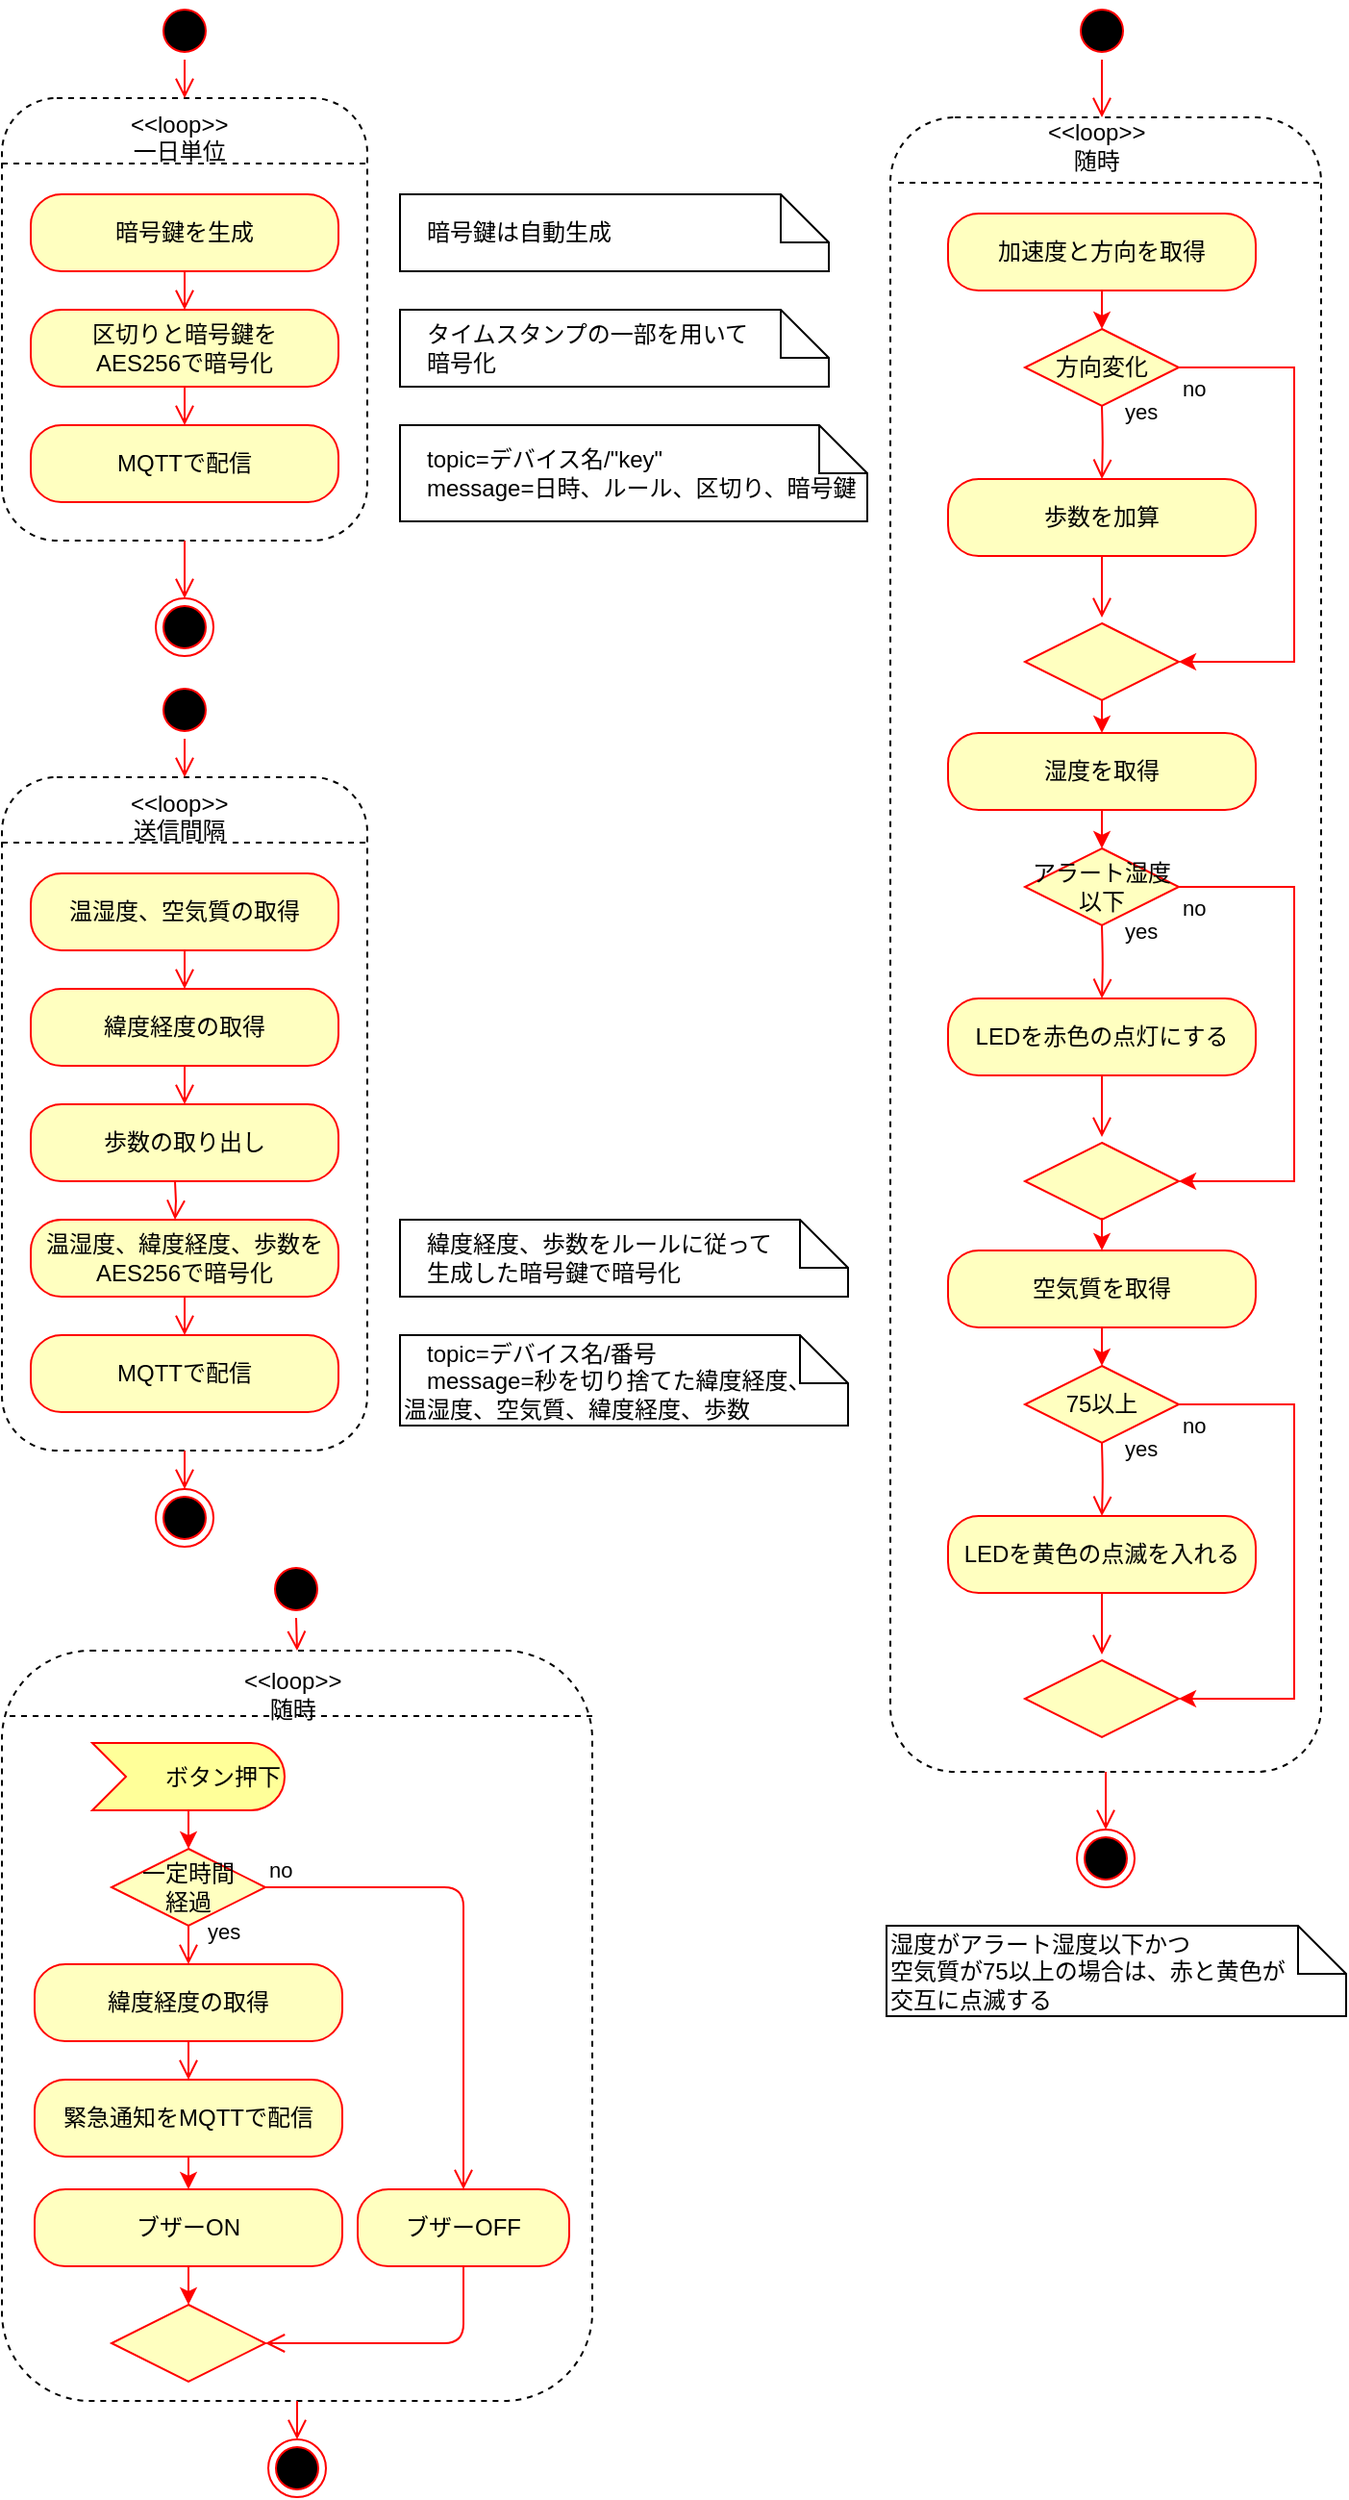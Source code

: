 <mxfile version="13.10.0" type="embed">
    <diagram id="_fCsrPICg7QsrxN3RZDT" name="ページ1">
        <mxGraphModel dx="1165" dy="779" grid="1" gridSize="10" guides="1" tooltips="1" connect="1" arrows="1" fold="1" page="1" pageScale="1" pageWidth="827" pageHeight="1169" math="0" shadow="0">
            <root>
                <mxCell id="0"/>
                <mxCell id="1" parent="0"/>
                <mxCell id="84" value="" style="rounded=1;whiteSpace=wrap;html=1;labelBackgroundColor=none;fontColor=#FFFFFF;align=left;fillColor=none;dashed=1;" parent="1" vertex="1">
                    <mxGeometry x="40" y="867" width="307" height="390" as="geometry"/>
                </mxCell>
                <mxCell id="62" value="" style="rounded=1;whiteSpace=wrap;html=1;labelBackgroundColor=none;fontColor=#FFFFFF;align=left;fillColor=none;dashed=1;" parent="1" vertex="1">
                    <mxGeometry x="502" y="70" width="224" height="860" as="geometry"/>
                </mxCell>
                <mxCell id="3" value="" style="rounded=1;whiteSpace=wrap;html=1;labelBackgroundColor=none;fontColor=#FFFFFF;align=left;fillColor=none;dashed=1;" parent="1" vertex="1">
                    <mxGeometry x="40" y="413" width="190" height="350" as="geometry"/>
                </mxCell>
                <mxCell id="5" value="" style="ellipse;html=1;shape=startState;fillColor=#000000;strokeColor=#ff0000;" parent="1" vertex="1">
                    <mxGeometry x="120" y="363" width="30" height="30" as="geometry"/>
                </mxCell>
                <mxCell id="6" value="" style="edgeStyle=orthogonalEdgeStyle;html=1;verticalAlign=bottom;endArrow=open;endSize=8;strokeColor=#ff0000;entryX=0.5;entryY=0;entryDx=0;entryDy=0;exitX=0.5;exitY=1;exitDx=0;exitDy=0;" parent="1" source="5" target="35" edge="1">
                    <mxGeometry relative="1" as="geometry">
                        <mxPoint x="135" y="463" as="targetPoint"/>
                        <mxPoint x="130" y="433" as="sourcePoint"/>
                    </mxGeometry>
                </mxCell>
                <mxCell id="7" value="温湿度、空気質の取得" style="rounded=1;whiteSpace=wrap;html=1;arcSize=40;fontColor=#000000;fillColor=#ffffc0;strokeColor=#ff0000;" parent="1" vertex="1">
                    <mxGeometry x="55" y="463" width="160" height="40" as="geometry"/>
                </mxCell>
                <mxCell id="8" value="" style="edgeStyle=orthogonalEdgeStyle;html=1;verticalAlign=bottom;endArrow=open;endSize=8;strokeColor=#ff0000;entryX=0.5;entryY=0;entryDx=0;entryDy=0;" parent="1" source="7" target="12" edge="1">
                    <mxGeometry relative="1" as="geometry">
                        <mxPoint x="130" y="563" as="targetPoint"/>
                    </mxGeometry>
                </mxCell>
                <mxCell id="9" value="温湿度、緯度経度、歩数を&lt;br&gt;AES256で暗号化" style="rounded=1;whiteSpace=wrap;html=1;arcSize=40;fontColor=#000000;fillColor=#ffffc0;strokeColor=#ff0000;" parent="1" vertex="1">
                    <mxGeometry x="55" y="643" width="160" height="40" as="geometry"/>
                </mxCell>
                <mxCell id="12" value="緯度経度の取得" style="rounded=1;whiteSpace=wrap;html=1;arcSize=40;fontColor=#000000;fillColor=#ffffc0;strokeColor=#ff0000;" parent="1" vertex="1">
                    <mxGeometry x="55" y="523" width="160" height="40" as="geometry"/>
                </mxCell>
                <mxCell id="14" value="MQTTで配信" style="rounded=1;whiteSpace=wrap;html=1;arcSize=40;fontColor=#000000;fillColor=#ffffc0;strokeColor=#ff0000;" parent="1" vertex="1">
                    <mxGeometry x="55" y="703" width="160" height="40" as="geometry"/>
                </mxCell>
                <mxCell id="16" value="歩数の取り出し" style="rounded=1;whiteSpace=wrap;html=1;arcSize=40;fontColor=#000000;fillColor=#ffffc0;strokeColor=#ff0000;" parent="1" vertex="1">
                    <mxGeometry x="55" y="583" width="160" height="40" as="geometry"/>
                </mxCell>
                <mxCell id="21" value="" style="ellipse;html=1;shape=endState;fillColor=#000000;strokeColor=#ff0000;labelBackgroundColor=none;fontColor=#FFFFFF;align=left;" parent="1" vertex="1">
                    <mxGeometry x="120" y="783" width="30" height="30" as="geometry"/>
                </mxCell>
                <mxCell id="23" value="" style="edgeStyle=orthogonalEdgeStyle;html=1;verticalAlign=bottom;endArrow=open;endSize=8;strokeColor=#ff0000;exitX=0.5;exitY=1;exitDx=0;exitDy=0;" parent="1" source="12" target="16" edge="1">
                    <mxGeometry relative="1" as="geometry">
                        <mxPoint x="140" y="533" as="targetPoint"/>
                        <mxPoint x="130" y="573" as="sourcePoint"/>
                    </mxGeometry>
                </mxCell>
                <mxCell id="24" value="" style="edgeStyle=orthogonalEdgeStyle;html=1;verticalAlign=bottom;endArrow=open;endSize=8;strokeColor=#ff0000;" parent="1" edge="1">
                    <mxGeometry relative="1" as="geometry">
                        <mxPoint x="130" y="643" as="targetPoint"/>
                        <mxPoint x="130" y="623" as="sourcePoint"/>
                    </mxGeometry>
                </mxCell>
                <mxCell id="25" value="" style="edgeStyle=orthogonalEdgeStyle;html=1;verticalAlign=bottom;endArrow=open;endSize=8;strokeColor=#ff0000;exitX=0.5;exitY=1;exitDx=0;exitDy=0;" parent="1" source="9" target="14" edge="1">
                    <mxGeometry relative="1" as="geometry">
                        <mxPoint x="160" y="603" as="targetPoint"/>
                        <mxPoint x="160" y="583" as="sourcePoint"/>
                    </mxGeometry>
                </mxCell>
                <mxCell id="29" value="" style="edgeStyle=orthogonalEdgeStyle;html=1;verticalAlign=bottom;endArrow=open;endSize=8;strokeColor=#ff0000;entryX=0.5;entryY=0;entryDx=0;entryDy=0;exitX=0.5;exitY=1;exitDx=0;exitDy=0;" parent="1" source="3" target="21" edge="1">
                    <mxGeometry relative="1" as="geometry">
                        <mxPoint x="200" y="653" as="targetPoint"/>
                        <mxPoint x="130" y="1223" as="sourcePoint"/>
                    </mxGeometry>
                </mxCell>
                <mxCell id="34" value="" style="line;strokeWidth=1;fillColor=none;align=left;verticalAlign=middle;spacingTop=-1;spacingLeft=3;spacingRight=3;rotatable=0;labelPosition=right;points=[];portConstraint=eastwest;dashed=1;labelBackgroundColor=none;fontColor=#FFFFFF;" parent="1" vertex="1">
                    <mxGeometry x="40" y="443" width="190" height="8" as="geometry"/>
                </mxCell>
                <mxCell id="35" value="&lt;div style=&quot;text-align: center&quot;&gt;&amp;lt;&amp;lt;loop&amp;gt;&amp;gt;&lt;/div&gt;&lt;div style=&quot;text-align: center&quot;&gt;送信間隔&lt;/div&gt;" style="text;whiteSpace=wrap;html=1;fontColor=#000000;" parent="1" vertex="1">
                    <mxGeometry x="105" y="413" width="60" height="30" as="geometry"/>
                </mxCell>
                <mxCell id="37" value="" style="html=1;verticalAlign=bottom;endArrow=open;endSize=8;strokeColor=#ff0000;exitX=0.5;exitY=1;exitDx=0;exitDy=0;" parent="1" target="45" edge="1">
                    <mxGeometry relative="1" as="geometry">
                        <mxPoint x="396" y="470" as="targetPoint"/>
                        <mxPoint x="614" y="930" as="sourcePoint"/>
                    </mxGeometry>
                </mxCell>
                <mxCell id="75" style="edgeStyle=orthogonalEdgeStyle;rounded=0;orthogonalLoop=1;jettySize=auto;html=1;exitX=1;exitY=0.5;exitDx=0;exitDy=0;strokeColor=#FF0000;fontColor=#000000;entryX=1;entryY=0.5;entryDx=0;entryDy=0;" parent="1" source="67" target="79" edge="1">
                    <mxGeometry relative="1" as="geometry">
                        <Array as="points">
                            <mxPoint x="712" y="200"/>
                            <mxPoint x="712" y="353"/>
                        </Array>
                    </mxGeometry>
                </mxCell>
                <mxCell id="43" value="" style="ellipse;html=1;shape=startState;fillColor=#000000;strokeColor=#ff0000;" parent="1" vertex="1">
                    <mxGeometry x="597" y="10" width="30" height="30" as="geometry"/>
                </mxCell>
                <mxCell id="44" value="" style="edgeStyle=orthogonalEdgeStyle;html=1;verticalAlign=bottom;endArrow=open;endSize=8;strokeColor=#ff0000;exitX=0.5;exitY=1;exitDx=0;exitDy=0;" parent="1" source="43" target="64" edge="1">
                    <mxGeometry relative="1" as="geometry">
                        <mxPoint x="396" y="82" as="targetPoint"/>
                        <mxPoint x="396" y="102" as="sourcePoint"/>
                    </mxGeometry>
                </mxCell>
                <mxCell id="45" value="" style="ellipse;html=1;shape=endState;fillColor=#000000;strokeColor=#ff0000;labelBackgroundColor=none;fontColor=#FFFFFF;align=left;" parent="1" vertex="1">
                    <mxGeometry x="599" y="960" width="30" height="30" as="geometry"/>
                </mxCell>
                <mxCell id="54" value="" style="ellipse;html=1;shape=startState;fillColor=#000000;strokeColor=#ff0000;" parent="1" vertex="1">
                    <mxGeometry x="178" y="820" width="30" height="30" as="geometry"/>
                </mxCell>
                <mxCell id="55" value="" style="html=1;verticalAlign=bottom;endArrow=open;endSize=8;strokeColor=#ff0000;exitX=0.5;exitY=1;exitDx=0;exitDy=0;entryX=0.5;entryY=0;entryDx=0;entryDy=0;" parent="1" source="54" target="84" edge="1">
                    <mxGeometry relative="1" as="geometry">
                        <mxPoint x="189" y="867" as="targetPoint"/>
                        <mxPoint x="144" y="877" as="sourcePoint"/>
                    </mxGeometry>
                </mxCell>
                <mxCell id="91" style="rounded=0;orthogonalLoop=1;jettySize=auto;html=1;strokeColor=#FF0000;fontColor=#000000;" parent="1" source="57" target="59" edge="1">
                    <mxGeometry relative="1" as="geometry"/>
                </mxCell>
                <mxCell id="57" value="&lt;font color=&quot;#000000&quot;&gt;ボタン押下　&lt;/font&gt;" style="html=1;outlineConnect=0;whiteSpace=wrap;fillColor=#ffff99;shape=mxgraph.archimate3.event;align=right;strokeColor=#FF0000;" parent="1" vertex="1">
                    <mxGeometry x="87" y="915" width="100" height="35" as="geometry"/>
                </mxCell>
                <mxCell id="58" value="" style="edgeStyle=orthogonalEdgeStyle;html=1;verticalAlign=bottom;endArrow=open;endSize=8;strokeColor=#ff0000;exitX=0.5;exitY=1;exitDx=0;exitDy=0;" parent="1" source="92" target="93" edge="1">
                    <mxGeometry relative="1" as="geometry">
                        <mxPoint x="275" y="1248" as="targetPoint"/>
                        <mxPoint x="275" y="1223" as="sourcePoint"/>
                    </mxGeometry>
                </mxCell>
                <mxCell id="59" value="一定時間&lt;br&gt;経過" style="rhombus;whiteSpace=wrap;html=1;fillColor=#ffffc0;strokeColor=#ff0000;align=center;fontColor=#000000;" parent="1" vertex="1">
                    <mxGeometry x="97" y="970" width="80" height="40" as="geometry"/>
                </mxCell>
                <mxCell id="60" value="no" style="edgeStyle=orthogonalEdgeStyle;html=1;align=left;verticalAlign=bottom;endArrow=open;endSize=8;strokeColor=#ff0000;entryX=0.5;entryY=0;entryDx=0;entryDy=0;" parent="1" source="59" target="167" edge="1">
                    <mxGeometry x="-1" relative="1" as="geometry">
                        <mxPoint x="415" y="1248" as="targetPoint"/>
                        <Array as="points">
                            <mxPoint x="280" y="990"/>
                        </Array>
                    </mxGeometry>
                </mxCell>
                <mxCell id="61" value="yes" style="edgeStyle=orthogonalEdgeStyle;html=1;align=left;verticalAlign=top;endArrow=open;endSize=8;strokeColor=#ff0000;entryX=0.5;entryY=0;entryDx=0;entryDy=0;" parent="1" source="59" target="92" edge="1">
                    <mxGeometry x="-1" y="13" relative="1" as="geometry">
                        <mxPoint x="275" y="1328" as="targetPoint"/>
                        <mxPoint x="-5" y="-10" as="offset"/>
                    </mxGeometry>
                </mxCell>
                <mxCell id="63" value="" style="line;strokeWidth=1;fillColor=none;align=left;verticalAlign=middle;spacingTop=-1;spacingLeft=3;spacingRight=3;rotatable=0;labelPosition=right;points=[];portConstraint=eastwest;dashed=1;labelBackgroundColor=none;fontColor=#FFFFFF;" parent="1" vertex="1">
                    <mxGeometry x="506" y="100" width="220" height="8" as="geometry"/>
                </mxCell>
                <mxCell id="64" value="&lt;div style=&quot;text-align: center&quot;&gt;&amp;lt;&amp;lt;loop&amp;gt;&amp;gt;&lt;/div&gt;&lt;div style=&quot;text-align: center&quot;&gt;随時&lt;/div&gt;" style="text;whiteSpace=wrap;html=1;labelBackgroundColor=none;fontColor=#000000;verticalAlign=middle;" parent="1" vertex="1">
                    <mxGeometry x="582" y="70" width="60" height="30" as="geometry"/>
                </mxCell>
                <mxCell id="70" style="edgeStyle=orthogonalEdgeStyle;rounded=0;orthogonalLoop=1;jettySize=auto;html=1;exitX=0.5;exitY=1;exitDx=0;exitDy=0;entryX=0.5;entryY=0;entryDx=0;entryDy=0;fontColor=#000000;strokeColor=#FF0000;" parent="1" source="66" target="67" edge="1">
                    <mxGeometry relative="1" as="geometry"/>
                </mxCell>
                <mxCell id="66" value="加速度と方向を取得" style="rounded=1;whiteSpace=wrap;html=1;arcSize=40;fontColor=#000000;fillColor=#ffffc0;strokeColor=#ff0000;" parent="1" vertex="1">
                    <mxGeometry x="532" y="120" width="160" height="40" as="geometry"/>
                </mxCell>
                <mxCell id="67" value="方向変化" style="rhombus;whiteSpace=wrap;html=1;fillColor=#ffffc0;strokeColor=#ff0000;fontColor=#000000;" parent="1" vertex="1">
                    <mxGeometry x="572" y="180" width="80" height="40" as="geometry"/>
                </mxCell>
                <mxCell id="69" value="yes" style="edgeStyle=orthogonalEdgeStyle;html=1;align=left;verticalAlign=top;endArrow=open;endSize=8;strokeColor=#ff0000;entryX=0.5;entryY=0;entryDx=0;entryDy=0;" parent="1" target="40" edge="1">
                    <mxGeometry x="-1" y="14" relative="1" as="geometry">
                        <mxPoint x="652" y="290" as="targetPoint"/>
                        <mxPoint x="612" y="220" as="sourcePoint"/>
                        <mxPoint x="-4" y="-10" as="offset"/>
                    </mxGeometry>
                </mxCell>
                <mxCell id="164" style="edgeStyle=none;rounded=0;orthogonalLoop=1;jettySize=auto;html=1;exitX=0.5;exitY=1;exitDx=0;exitDy=0;entryX=0.5;entryY=0;entryDx=0;entryDy=0;strokeColor=#FF0000;" parent="1" source="79" target="158" edge="1">
                    <mxGeometry relative="1" as="geometry"/>
                </mxCell>
                <mxCell id="79" value="" style="rhombus;whiteSpace=wrap;html=1;fillColor=#ffffc0;strokeColor=#ff0000;fontColor=#000000;" parent="1" vertex="1">
                    <mxGeometry x="572" y="333" width="80" height="40" as="geometry"/>
                </mxCell>
                <mxCell id="40" value="歩数を加算" style="rounded=1;whiteSpace=wrap;html=1;arcSize=40;fontColor=#000000;fillColor=#ffffc0;strokeColor=#ff0000;" parent="1" vertex="1">
                    <mxGeometry x="532" y="258" width="160" height="40" as="geometry"/>
                </mxCell>
                <mxCell id="82" value="no" style="edgeStyle=orthogonalEdgeStyle;html=1;align=left;verticalAlign=bottom;endArrow=open;endSize=8;strokeColor=#ff0000;exitX=0.5;exitY=1;exitDx=0;exitDy=0;" parent="1" source="40" edge="1">
                    <mxGeometry x="-1" y="88" relative="1" as="geometry">
                        <mxPoint x="612" y="330" as="targetPoint"/>
                        <mxPoint x="677" y="320" as="sourcePoint"/>
                        <mxPoint x="-48" y="-78" as="offset"/>
                    </mxGeometry>
                </mxCell>
                <mxCell id="85" value="&lt;div style=&quot;text-align: center&quot;&gt;&amp;lt;&amp;lt;loop&amp;gt;&amp;gt;&lt;/div&gt;&lt;div style=&quot;text-align: center&quot;&gt;随時&lt;/div&gt;" style="text;whiteSpace=wrap;html=1;labelBackgroundColor=none;fontColor=#000000;verticalAlign=middle;" parent="1" vertex="1">
                    <mxGeometry x="163.5" y="875" width="60" height="30" as="geometry"/>
                </mxCell>
                <mxCell id="86" value="" style="line;strokeWidth=1;fillColor=none;align=left;verticalAlign=middle;spacingTop=-1;spacingLeft=3;spacingRight=3;rotatable=0;labelPosition=right;points=[];portConstraint=eastwest;dashed=1;labelBackgroundColor=none;fontColor=#FFFFFF;" parent="1" vertex="1">
                    <mxGeometry x="44" y="897" width="306" height="8" as="geometry"/>
                </mxCell>
                <mxCell id="87" value="" style="html=1;verticalAlign=bottom;endArrow=open;endSize=8;strokeColor=#ff0000;entryX=0.5;entryY=0;entryDx=0;entryDy=0;exitX=0.5;exitY=1;exitDx=0;exitDy=0;" parent="1" source="84" target="88" edge="1">
                    <mxGeometry relative="1" as="geometry">
                        <mxPoint x="188.5" y="1277" as="targetPoint"/>
                        <mxPoint x="188.5" y="1257" as="sourcePoint"/>
                    </mxGeometry>
                </mxCell>
                <mxCell id="88" value="" style="ellipse;html=1;shape=endState;fillColor=#000000;strokeColor=#ff0000;labelBackgroundColor=none;fontColor=#FFFFFF;align=left;" parent="1" vertex="1">
                    <mxGeometry x="178.5" y="1277" width="30" height="30" as="geometry"/>
                </mxCell>
                <mxCell id="92" value="緯度経度の取得" style="rounded=1;whiteSpace=wrap;html=1;arcSize=40;fontColor=#000000;fillColor=#ffffc0;strokeColor=#ff0000;" parent="1" vertex="1">
                    <mxGeometry x="57" y="1030" width="160" height="40" as="geometry"/>
                </mxCell>
                <mxCell id="95" style="edgeStyle=orthogonalEdgeStyle;rounded=0;orthogonalLoop=1;jettySize=auto;html=1;exitX=0.5;exitY=1;exitDx=0;exitDy=0;strokeColor=#FF0000;fontColor=#000000;" parent="1" source="93" edge="1">
                    <mxGeometry relative="1" as="geometry">
                        <mxPoint x="137" y="1147" as="targetPoint"/>
                    </mxGeometry>
                </mxCell>
                <mxCell id="93" value="緊急通知をMQTTで配信" style="rounded=1;whiteSpace=wrap;html=1;arcSize=40;fontColor=#000000;fillColor=#ffffc0;strokeColor=#ff0000;" parent="1" vertex="1">
                    <mxGeometry x="57" y="1090" width="160" height="40" as="geometry"/>
                </mxCell>
                <mxCell id="94" value="" style="rhombus;whiteSpace=wrap;html=1;fillColor=#ffffc0;strokeColor=#ff0000;fontColor=#000000;" parent="1" vertex="1">
                    <mxGeometry x="97.0" y="1207" width="80" height="40" as="geometry"/>
                </mxCell>
                <mxCell id="96" value="　topic=デバイス名/番号&lt;br&gt;　message=秒を切り捨てた緯度経度、&lt;br&gt;温湿度、空気質、緯度経度、歩数" style="shape=note2;boundedLbl=1;whiteSpace=wrap;html=1;size=25;verticalAlign=middle;align=left;labelBackgroundColor=none;fontColor=#000000;fillColor=none;" parent="1" vertex="1">
                    <mxGeometry x="247" y="703" width="233" height="47" as="geometry"/>
                </mxCell>
                <mxCell id="135" value="" style="rounded=1;whiteSpace=wrap;html=1;labelBackgroundColor=none;fontColor=#FFFFFF;align=left;fillColor=none;dashed=1;" parent="1" vertex="1">
                    <mxGeometry x="40" y="60" width="190" height="230" as="geometry"/>
                </mxCell>
                <mxCell id="136" value="" style="ellipse;html=1;shape=startState;fillColor=#000000;strokeColor=#ff0000;" parent="1" vertex="1">
                    <mxGeometry x="120" y="10" width="30" height="30" as="geometry"/>
                </mxCell>
                <mxCell id="137" value="" style="edgeStyle=orthogonalEdgeStyle;html=1;verticalAlign=bottom;endArrow=open;endSize=8;strokeColor=#ff0000;entryX=0.5;entryY=0;entryDx=0;entryDy=0;exitX=0.5;exitY=1;exitDx=0;exitDy=0;" parent="1" source="136" target="150" edge="1">
                    <mxGeometry relative="1" as="geometry">
                        <mxPoint x="135" y="110" as="targetPoint"/>
                        <mxPoint x="130" y="80" as="sourcePoint"/>
                    </mxGeometry>
                </mxCell>
                <mxCell id="138" value="暗号鍵を生成" style="rounded=1;whiteSpace=wrap;html=1;arcSize=40;fontColor=#000000;fillColor=#ffffc0;strokeColor=#ff0000;" parent="1" vertex="1">
                    <mxGeometry x="55" y="110" width="160" height="40" as="geometry"/>
                </mxCell>
                <mxCell id="139" value="" style="edgeStyle=orthogonalEdgeStyle;html=1;verticalAlign=bottom;endArrow=open;endSize=8;strokeColor=#ff0000;entryX=0.5;entryY=0;entryDx=0;entryDy=0;" parent="1" source="138" target="141" edge="1">
                    <mxGeometry relative="1" as="geometry">
                        <mxPoint x="130" y="210" as="targetPoint"/>
                    </mxGeometry>
                </mxCell>
                <mxCell id="141" value="区切りと暗号鍵を&lt;br&gt;AES256で暗号化" style="rounded=1;whiteSpace=wrap;html=1;arcSize=40;fontColor=#000000;fillColor=#ffffc0;strokeColor=#ff0000;" parent="1" vertex="1">
                    <mxGeometry x="55" y="170" width="160" height="40" as="geometry"/>
                </mxCell>
                <mxCell id="142" value="MQTTで配信" style="rounded=1;whiteSpace=wrap;html=1;arcSize=40;fontColor=#000000;fillColor=#ffffc0;strokeColor=#ff0000;" parent="1" vertex="1">
                    <mxGeometry x="55" y="230" width="160" height="40" as="geometry"/>
                </mxCell>
                <mxCell id="144" value="" style="ellipse;html=1;shape=endState;fillColor=#000000;strokeColor=#ff0000;labelBackgroundColor=none;fontColor=#FFFFFF;align=left;" parent="1" vertex="1">
                    <mxGeometry x="120" y="320" width="30" height="30" as="geometry"/>
                </mxCell>
                <mxCell id="145" value="" style="edgeStyle=orthogonalEdgeStyle;html=1;verticalAlign=bottom;endArrow=open;endSize=8;strokeColor=#ff0000;exitX=0.5;exitY=1;exitDx=0;exitDy=0;" parent="1" source="141" edge="1">
                    <mxGeometry relative="1" as="geometry">
                        <mxPoint x="135.0" y="230.0" as="targetPoint"/>
                        <mxPoint x="130" y="220" as="sourcePoint"/>
                    </mxGeometry>
                </mxCell>
                <mxCell id="148" value="" style="edgeStyle=orthogonalEdgeStyle;html=1;verticalAlign=bottom;endArrow=open;endSize=8;strokeColor=#ff0000;entryX=0.5;entryY=0;entryDx=0;entryDy=0;exitX=0.5;exitY=1;exitDx=0;exitDy=0;" parent="1" source="135" target="144" edge="1">
                    <mxGeometry relative="1" as="geometry">
                        <mxPoint x="200" y="300" as="targetPoint"/>
                        <mxPoint x="130" y="870" as="sourcePoint"/>
                    </mxGeometry>
                </mxCell>
                <mxCell id="149" value="" style="line;strokeWidth=1;fillColor=none;align=left;verticalAlign=middle;spacingTop=-1;spacingLeft=3;spacingRight=3;rotatable=0;labelPosition=right;points=[];portConstraint=eastwest;dashed=1;labelBackgroundColor=none;fontColor=#FFFFFF;" parent="1" vertex="1">
                    <mxGeometry x="40" y="90" width="190" height="8" as="geometry"/>
                </mxCell>
                <mxCell id="150" value="&lt;div style=&quot;text-align: center&quot;&gt;&amp;lt;&amp;lt;loop&amp;gt;&amp;gt;&lt;/div&gt;&lt;div style=&quot;text-align: center&quot;&gt;一日単位&lt;/div&gt;" style="text;whiteSpace=wrap;html=1;fontColor=#000000;" parent="1" vertex="1">
                    <mxGeometry x="105" y="60" width="60" height="30" as="geometry"/>
                </mxCell>
                <mxCell id="151" value="　topic=デバイス名/&quot;key&quot;&lt;br&gt;　message=日時、ルール、区切り、暗号鍵" style="shape=note2;boundedLbl=1;whiteSpace=wrap;html=1;size=25;verticalAlign=middle;align=left;labelBackgroundColor=none;fontColor=#000000;fillColor=none;" parent="1" vertex="1">
                    <mxGeometry x="247" y="230" width="243" height="50" as="geometry"/>
                </mxCell>
                <mxCell id="152" value="　暗号&lt;span style=&quot;text-align: center&quot;&gt;鍵&lt;/span&gt;は自動生成" style="shape=note2;boundedLbl=1;whiteSpace=wrap;html=1;size=25;verticalAlign=middle;align=left;labelBackgroundColor=none;fontColor=#000000;fillColor=none;" parent="1" vertex="1">
                    <mxGeometry x="247" y="110" width="223" height="40" as="geometry"/>
                </mxCell>
                <mxCell id="154" value="　緯度経度、歩数をルールに従って&lt;br&gt;　生成した暗号鍵で暗号化" style="shape=note2;boundedLbl=1;whiteSpace=wrap;html=1;size=25;verticalAlign=middle;align=left;labelBackgroundColor=none;fontColor=#000000;fillColor=none;" parent="1" vertex="1">
                    <mxGeometry x="247" y="643" width="233" height="40" as="geometry"/>
                </mxCell>
                <mxCell id="155" value="　タイムスタンプの一部を用いて&lt;br&gt;　暗号化" style="shape=note2;boundedLbl=1;whiteSpace=wrap;html=1;size=25;verticalAlign=middle;align=left;labelBackgroundColor=none;fontColor=#000000;fillColor=none;" parent="1" vertex="1">
                    <mxGeometry x="247" y="170" width="223" height="40" as="geometry"/>
                </mxCell>
                <mxCell id="156" style="edgeStyle=orthogonalEdgeStyle;rounded=0;orthogonalLoop=1;jettySize=auto;html=1;exitX=1;exitY=0.5;exitDx=0;exitDy=0;strokeColor=#FF0000;fontColor=#000000;entryX=1;entryY=0.5;entryDx=0;entryDy=0;" parent="1" source="159" target="161" edge="1">
                    <mxGeometry relative="1" as="geometry">
                        <Array as="points">
                            <mxPoint x="712" y="470"/>
                            <mxPoint x="712" y="623"/>
                        </Array>
                    </mxGeometry>
                </mxCell>
                <mxCell id="157" style="edgeStyle=orthogonalEdgeStyle;rounded=0;orthogonalLoop=1;jettySize=auto;html=1;exitX=0.5;exitY=1;exitDx=0;exitDy=0;entryX=0.5;entryY=0;entryDx=0;entryDy=0;fontColor=#000000;strokeColor=#FF0000;" parent="1" source="158" target="159" edge="1">
                    <mxGeometry relative="1" as="geometry"/>
                </mxCell>
                <mxCell id="158" value="湿度を取得" style="rounded=1;whiteSpace=wrap;html=1;arcSize=40;fontColor=#000000;fillColor=#ffffc0;strokeColor=#ff0000;" parent="1" vertex="1">
                    <mxGeometry x="532" y="390" width="160" height="40" as="geometry"/>
                </mxCell>
                <mxCell id="159" value="アラート湿度以下" style="rhombus;whiteSpace=wrap;html=1;fillColor=#ffffc0;strokeColor=#ff0000;fontColor=#000000;" parent="1" vertex="1">
                    <mxGeometry x="572" y="450" width="80" height="40" as="geometry"/>
                </mxCell>
                <mxCell id="160" value="yes" style="edgeStyle=orthogonalEdgeStyle;html=1;align=left;verticalAlign=top;endArrow=open;endSize=8;strokeColor=#ff0000;entryX=0.5;entryY=0;entryDx=0;entryDy=0;" parent="1" target="162" edge="1">
                    <mxGeometry x="-1" y="14" relative="1" as="geometry">
                        <mxPoint x="652" y="560" as="targetPoint"/>
                        <mxPoint x="612" y="490" as="sourcePoint"/>
                        <mxPoint x="-4" y="-10" as="offset"/>
                    </mxGeometry>
                </mxCell>
                <mxCell id="161" value="" style="rhombus;whiteSpace=wrap;html=1;fillColor=#ffffc0;strokeColor=#ff0000;fontColor=#000000;" parent="1" vertex="1">
                    <mxGeometry x="572" y="603" width="80" height="40" as="geometry"/>
                </mxCell>
                <mxCell id="162" value="LEDを赤色の点灯にする" style="rounded=1;whiteSpace=wrap;html=1;arcSize=40;fontColor=#000000;fillColor=#ffffc0;strokeColor=#ff0000;" parent="1" vertex="1">
                    <mxGeometry x="532" y="528" width="160" height="40" as="geometry"/>
                </mxCell>
                <mxCell id="163" value="no" style="edgeStyle=orthogonalEdgeStyle;html=1;align=left;verticalAlign=bottom;endArrow=open;endSize=8;strokeColor=#ff0000;exitX=0.5;exitY=1;exitDx=0;exitDy=0;" parent="1" source="162" edge="1">
                    <mxGeometry x="-1" y="88" relative="1" as="geometry">
                        <mxPoint x="612" y="600" as="targetPoint"/>
                        <mxPoint x="677" y="590" as="sourcePoint"/>
                        <mxPoint x="-48" y="-78" as="offset"/>
                    </mxGeometry>
                </mxCell>
                <mxCell id="166" style="edgeStyle=none;rounded=0;orthogonalLoop=1;jettySize=auto;html=1;exitX=0.5;exitY=1;exitDx=0;exitDy=0;entryX=0.5;entryY=0;entryDx=0;entryDy=0;strokeColor=#FF0000;" parent="1" source="165" target="94" edge="1">
                    <mxGeometry relative="1" as="geometry"/>
                </mxCell>
                <mxCell id="165" value="ブザーON" style="rounded=1;whiteSpace=wrap;html=1;arcSize=40;fontColor=#000000;fillColor=#ffffc0;strokeColor=#ff0000;" parent="1" vertex="1">
                    <mxGeometry x="57" y="1147" width="160" height="40" as="geometry"/>
                </mxCell>
                <mxCell id="167" value="ブザーOFF" style="rounded=1;whiteSpace=wrap;html=1;arcSize=40;fontColor=#000000;fillColor=#ffffc0;strokeColor=#ff0000;" parent="1" vertex="1">
                    <mxGeometry x="225" y="1147" width="110" height="40" as="geometry"/>
                </mxCell>
                <mxCell id="168" value="" style="edgeStyle=orthogonalEdgeStyle;html=1;align=left;verticalAlign=bottom;endArrow=open;endSize=8;strokeColor=#ff0000;entryX=1;entryY=0.5;entryDx=0;entryDy=0;exitX=0.5;exitY=1;exitDx=0;exitDy=0;" parent="1" source="167" target="94" edge="1">
                    <mxGeometry x="-1" relative="1" as="geometry">
                        <mxPoint x="305" y="1147" as="targetPoint"/>
                        <mxPoint x="177" y="990" as="sourcePoint"/>
                    </mxGeometry>
                </mxCell>
                <mxCell id="191" style="edgeStyle=none;rounded=0;orthogonalLoop=1;jettySize=auto;html=1;exitX=0.5;exitY=1;exitDx=0;exitDy=0;entryX=0.5;entryY=0;entryDx=0;entryDy=0;strokeColor=#FF0000;" parent="1" target="194" edge="1">
                    <mxGeometry relative="1" as="geometry">
                        <mxPoint x="612" y="642" as="sourcePoint"/>
                    </mxGeometry>
                </mxCell>
                <mxCell id="192" style="edgeStyle=orthogonalEdgeStyle;rounded=0;orthogonalLoop=1;jettySize=auto;html=1;exitX=1;exitY=0.5;exitDx=0;exitDy=0;strokeColor=#FF0000;fontColor=#000000;entryX=1;entryY=0.5;entryDx=0;entryDy=0;" parent="1" source="195" target="197" edge="1">
                    <mxGeometry relative="1" as="geometry">
                        <Array as="points">
                            <mxPoint x="712" y="739"/>
                            <mxPoint x="712" y="892"/>
                        </Array>
                    </mxGeometry>
                </mxCell>
                <mxCell id="193" style="edgeStyle=orthogonalEdgeStyle;rounded=0;orthogonalLoop=1;jettySize=auto;html=1;exitX=0.5;exitY=1;exitDx=0;exitDy=0;entryX=0.5;entryY=0;entryDx=0;entryDy=0;fontColor=#000000;strokeColor=#FF0000;" parent="1" source="194" target="195" edge="1">
                    <mxGeometry relative="1" as="geometry"/>
                </mxCell>
                <mxCell id="194" value="空気質を取得" style="rounded=1;whiteSpace=wrap;html=1;arcSize=40;fontColor=#000000;fillColor=#ffffc0;strokeColor=#ff0000;" parent="1" vertex="1">
                    <mxGeometry x="532" y="659" width="160" height="40" as="geometry"/>
                </mxCell>
                <mxCell id="195" value="75以上" style="rhombus;whiteSpace=wrap;html=1;fillColor=#ffffc0;strokeColor=#ff0000;fontColor=#000000;" parent="1" vertex="1">
                    <mxGeometry x="572" y="719" width="80" height="40" as="geometry"/>
                </mxCell>
                <mxCell id="196" value="yes" style="edgeStyle=orthogonalEdgeStyle;html=1;align=left;verticalAlign=top;endArrow=open;endSize=8;strokeColor=#ff0000;entryX=0.5;entryY=0;entryDx=0;entryDy=0;" parent="1" target="198" edge="1">
                    <mxGeometry x="-1" y="14" relative="1" as="geometry">
                        <mxPoint x="652" y="829" as="targetPoint"/>
                        <mxPoint x="612" y="759" as="sourcePoint"/>
                        <mxPoint x="-4" y="-10" as="offset"/>
                    </mxGeometry>
                </mxCell>
                <mxCell id="197" value="" style="rhombus;whiteSpace=wrap;html=1;fillColor=#ffffc0;strokeColor=#ff0000;fontColor=#000000;" parent="1" vertex="1">
                    <mxGeometry x="572" y="872" width="80" height="40" as="geometry"/>
                </mxCell>
                <mxCell id="198" value="LEDを黄色の点滅を入れる" style="rounded=1;whiteSpace=wrap;html=1;arcSize=40;fontColor=#000000;fillColor=#ffffc0;strokeColor=#ff0000;" parent="1" vertex="1">
                    <mxGeometry x="532" y="797" width="160" height="40" as="geometry"/>
                </mxCell>
                <mxCell id="199" value="no" style="edgeStyle=orthogonalEdgeStyle;html=1;align=left;verticalAlign=bottom;endArrow=open;endSize=8;strokeColor=#ff0000;exitX=0.5;exitY=1;exitDx=0;exitDy=0;" parent="1" source="198" edge="1">
                    <mxGeometry x="-1" y="88" relative="1" as="geometry">
                        <mxPoint x="612" y="869" as="targetPoint"/>
                        <mxPoint x="677" y="859" as="sourcePoint"/>
                        <mxPoint x="-48" y="-78" as="offset"/>
                    </mxGeometry>
                </mxCell>
                <mxCell id="200" value="湿度がアラート湿度以下かつ&lt;br&gt;空気質が75以上の場合は、赤と黄色が&lt;br&gt;交互に点滅する" style="shape=note2;boundedLbl=1;whiteSpace=wrap;html=1;size=25;verticalAlign=middle;align=left;labelBackgroundColor=none;fontColor=#000000;fillColor=none;" parent="1" vertex="1">
                    <mxGeometry x="500" y="1010" width="239" height="47" as="geometry"/>
                </mxCell>
            </root>
        </mxGraphModel>
    </diagram>
</mxfile>